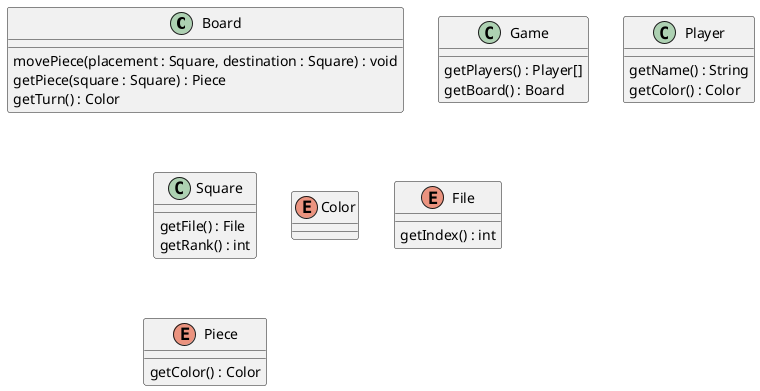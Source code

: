 @startuml

class Board
class Game
class Player
class Square
enum Color
enum File
enum Piece

class Square {
    getFile() : File
    getRank() : int
}

class Board {
    movePiece(placement : Square, destination : Square) : void
    getPiece(square : Square) : Piece
    getTurn() : Color
}

class Player {
    getName() : String
    getColor() : Color
}

enum Piece {
    getColor() : Color
}

class Game {
    getPlayers() : Player[]
    getBoard() : Board
}

enum File {
    getIndex() : int
}

@enduml